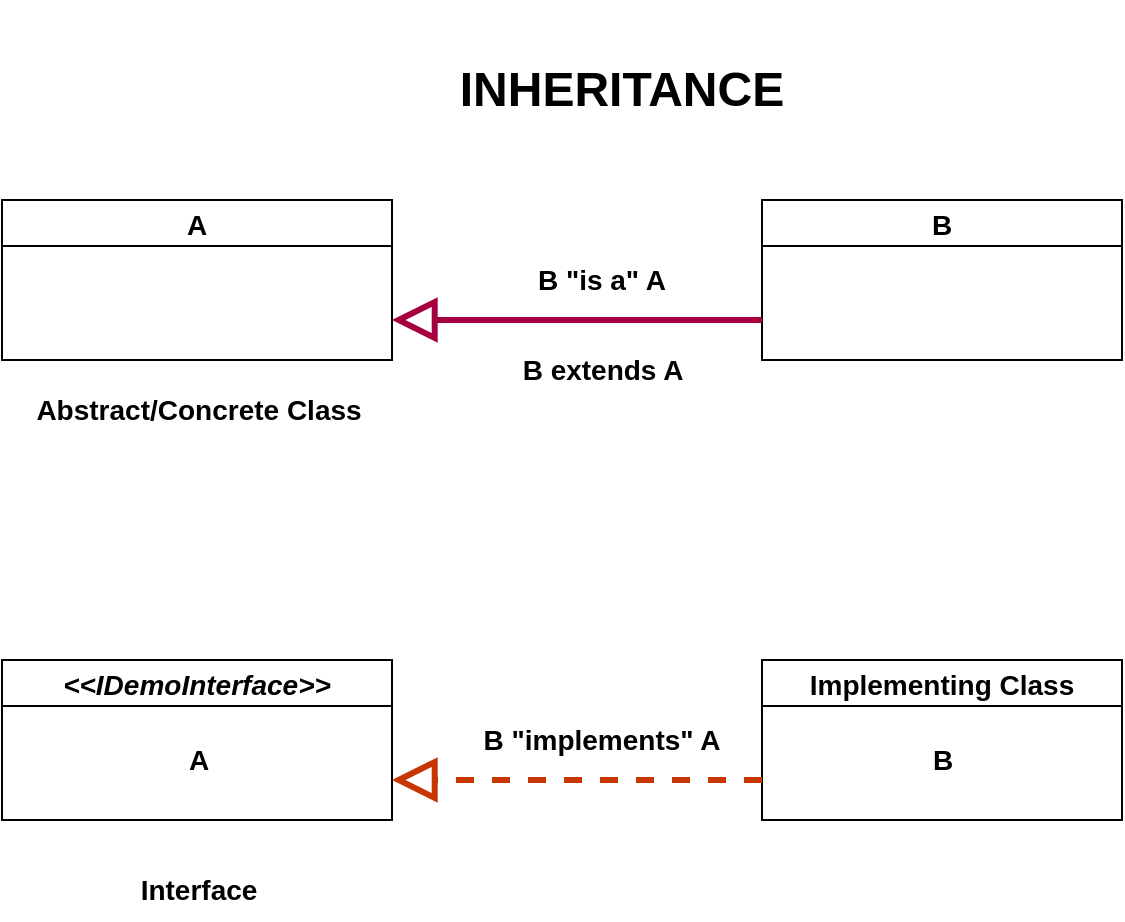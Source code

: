 <mxfile>
    <diagram id="MLjbvFfca3XuFX_FxreK" name="Page-1">
        <mxGraphModel dx="907" dy="489" grid="1" gridSize="10" guides="1" tooltips="1" connect="1" arrows="1" fold="1" page="1" pageScale="1" pageWidth="850" pageHeight="1100" math="0" shadow="0">
            <root>
                <mxCell id="0"/>
                <mxCell id="1" parent="0"/>
                <mxCell id="2" value="A" style="swimlane;fontStyle=1;startSize=23;fontSize=14;" vertex="1" parent="1">
                    <mxGeometry x="90" y="120" width="195" height="80" as="geometry"/>
                </mxCell>
                <mxCell id="3" value="B" style="swimlane;fontStyle=1;fontSize=14;" vertex="1" parent="1">
                    <mxGeometry x="470" y="120" width="180" height="80" as="geometry"/>
                </mxCell>
                <mxCell id="4" value="&lt;b&gt;B &quot;is a&quot; A&lt;/b&gt;" style="text;html=1;strokeColor=none;fillColor=none;align=center;verticalAlign=middle;whiteSpace=wrap;rounded=0;fontSize=14;" vertex="1" parent="1">
                    <mxGeometry x="320" y="145" width="140" height="30" as="geometry"/>
                </mxCell>
                <mxCell id="5" value="&lt;b&gt;&lt;font style=&quot;font-size: 24px;&quot;&gt;INHERITANCE&lt;/font&gt;&lt;/b&gt;" style="text;html=1;strokeColor=none;fillColor=none;align=center;verticalAlign=middle;whiteSpace=wrap;rounded=0;fontSize=14;rotation=0;" vertex="1" parent="1">
                    <mxGeometry x="260" y="20" width="280" height="90" as="geometry"/>
                </mxCell>
                <mxCell id="6" value="" style="endArrow=block;html=1;entryX=1;entryY=0.75;entryDx=0;entryDy=0;exitX=0;exitY=0.75;exitDx=0;exitDy=0;strokeWidth=3;endFill=0;endSize=15;startSize=0;rounded=0;fillColor=#d80073;strokeColor=#A50040;" edge="1" parent="1" source="3" target="2">
                    <mxGeometry width="50" height="50" relative="1" as="geometry">
                        <mxPoint x="400" y="290" as="sourcePoint"/>
                        <mxPoint x="450" y="240" as="targetPoint"/>
                    </mxGeometry>
                </mxCell>
                <mxCell id="7" value="&lt;b&gt;&lt;font style=&quot;font-size: 14px;&quot;&gt;B extends A&lt;/font&gt;&lt;/b&gt;" style="text;html=1;align=center;verticalAlign=middle;resizable=0;points=[];autosize=1;strokeColor=none;fillColor=none;" vertex="1" parent="1">
                    <mxGeometry x="340" y="190" width="100" height="30" as="geometry"/>
                </mxCell>
                <mxCell id="14" value="&lt;&lt;IDemoInterface&gt;&gt;" style="swimlane;fontStyle=3;startSize=23;fontSize=14;" vertex="1" parent="1">
                    <mxGeometry x="90" y="350" width="195" height="80" as="geometry"/>
                </mxCell>
                <mxCell id="19" value="&lt;b&gt;&lt;font style=&quot;font-size: 14px;&quot;&gt;A&lt;/font&gt;&lt;/b&gt;" style="text;html=1;align=center;verticalAlign=middle;resizable=0;points=[];autosize=1;strokeColor=none;fillColor=none;" vertex="1" parent="14">
                    <mxGeometry x="82.5" y="35" width="30" height="30" as="geometry"/>
                </mxCell>
                <mxCell id="15" value="Implementing Class" style="swimlane;fontStyle=1;fontSize=14;" vertex="1" parent="1">
                    <mxGeometry x="470" y="350" width="180" height="80" as="geometry"/>
                </mxCell>
                <mxCell id="20" value="&lt;b&gt;&lt;font style=&quot;font-size: 14px;&quot;&gt;B&lt;/font&gt;&lt;/b&gt;" style="text;html=1;align=center;verticalAlign=middle;resizable=0;points=[];autosize=1;strokeColor=none;fillColor=none;" vertex="1" parent="15">
                    <mxGeometry x="75" y="35" width="30" height="30" as="geometry"/>
                </mxCell>
                <mxCell id="16" value="&lt;b&gt;B &quot;implements&quot; A&lt;/b&gt;" style="text;html=1;strokeColor=none;fillColor=none;align=center;verticalAlign=middle;whiteSpace=wrap;rounded=0;fontSize=14;" vertex="1" parent="1">
                    <mxGeometry x="320" y="375" width="140" height="30" as="geometry"/>
                </mxCell>
                <mxCell id="17" value="" style="endArrow=block;html=1;entryX=1;entryY=0.75;entryDx=0;entryDy=0;exitX=0;exitY=0.75;exitDx=0;exitDy=0;strokeWidth=3;endFill=0;endSize=15;startSize=0;rounded=0;fillColor=#fa6800;strokeColor=#C73500;dashed=1;" edge="1" parent="1" source="15" target="14">
                    <mxGeometry width="50" height="50" relative="1" as="geometry">
                        <mxPoint x="400" y="520" as="sourcePoint"/>
                        <mxPoint x="450" y="470" as="targetPoint"/>
                    </mxGeometry>
                </mxCell>
                <mxCell id="21" value="&lt;b&gt;Abstract/Concrete Class&lt;/b&gt;" style="text;html=1;align=center;verticalAlign=middle;resizable=0;points=[];autosize=1;strokeColor=none;fillColor=none;fontSize=14;" vertex="1" parent="1">
                    <mxGeometry x="92.5" y="210" width="190" height="30" as="geometry"/>
                </mxCell>
                <mxCell id="22" value="&lt;b&gt;Interface&lt;/b&gt;" style="text;html=1;align=center;verticalAlign=middle;resizable=0;points=[];autosize=1;strokeColor=none;fillColor=none;fontSize=14;" vertex="1" parent="1">
                    <mxGeometry x="147.5" y="450" width="80" height="30" as="geometry"/>
                </mxCell>
            </root>
        </mxGraphModel>
    </diagram>
</mxfile>